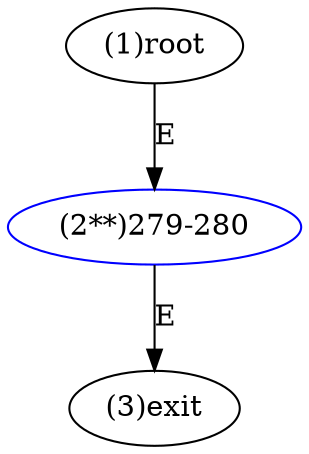 digraph "" { 
1[ label="(1)root"];
2[ label="(2**)279-280",color=blue];
3[ label="(3)exit"];
1->2[ label="E"];
2->3[ label="E"];
}